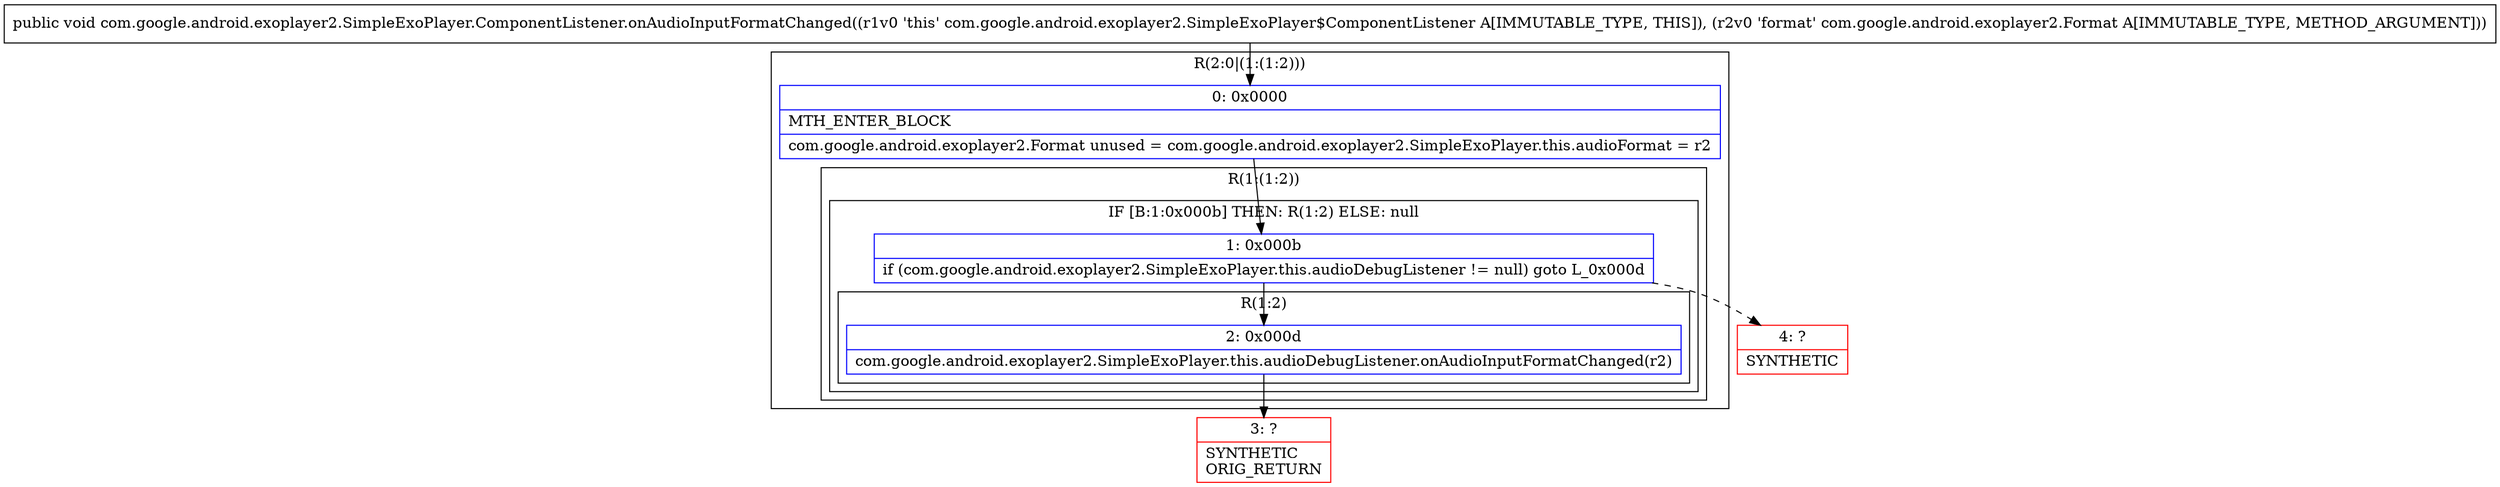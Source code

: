 digraph "CFG forcom.google.android.exoplayer2.SimpleExoPlayer.ComponentListener.onAudioInputFormatChanged(Lcom\/google\/android\/exoplayer2\/Format;)V" {
subgraph cluster_Region_467915230 {
label = "R(2:0|(1:(1:2)))";
node [shape=record,color=blue];
Node_0 [shape=record,label="{0\:\ 0x0000|MTH_ENTER_BLOCK\l|com.google.android.exoplayer2.Format unused = com.google.android.exoplayer2.SimpleExoPlayer.this.audioFormat = r2\l}"];
subgraph cluster_Region_63627331 {
label = "R(1:(1:2))";
node [shape=record,color=blue];
subgraph cluster_IfRegion_1851270100 {
label = "IF [B:1:0x000b] THEN: R(1:2) ELSE: null";
node [shape=record,color=blue];
Node_1 [shape=record,label="{1\:\ 0x000b|if (com.google.android.exoplayer2.SimpleExoPlayer.this.audioDebugListener != null) goto L_0x000d\l}"];
subgraph cluster_Region_1007299039 {
label = "R(1:2)";
node [shape=record,color=blue];
Node_2 [shape=record,label="{2\:\ 0x000d|com.google.android.exoplayer2.SimpleExoPlayer.this.audioDebugListener.onAudioInputFormatChanged(r2)\l}"];
}
}
}
}
Node_3 [shape=record,color=red,label="{3\:\ ?|SYNTHETIC\lORIG_RETURN\l}"];
Node_4 [shape=record,color=red,label="{4\:\ ?|SYNTHETIC\l}"];
MethodNode[shape=record,label="{public void com.google.android.exoplayer2.SimpleExoPlayer.ComponentListener.onAudioInputFormatChanged((r1v0 'this' com.google.android.exoplayer2.SimpleExoPlayer$ComponentListener A[IMMUTABLE_TYPE, THIS]), (r2v0 'format' com.google.android.exoplayer2.Format A[IMMUTABLE_TYPE, METHOD_ARGUMENT])) }"];
MethodNode -> Node_0;
Node_0 -> Node_1;
Node_1 -> Node_2;
Node_1 -> Node_4[style=dashed];
Node_2 -> Node_3;
}

